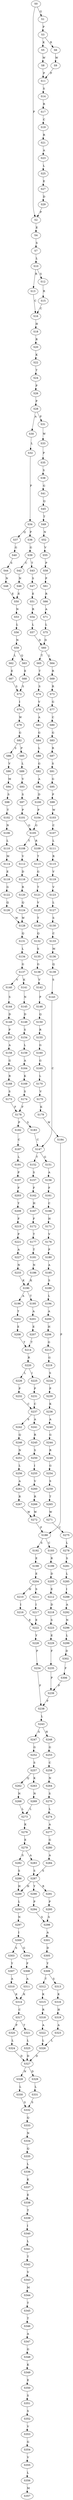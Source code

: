 strict digraph  {
	S0 -> S1 [ label = G ];
	S0 -> S2 [ label = P ];
	S1 -> S3 [ label = P ];
	S2 -> S4 [ label = E ];
	S3 -> S5 [ label = K ];
	S3 -> S6 [ label = R ];
	S4 -> S7 [ label = S ];
	S5 -> S8 [ label = W ];
	S6 -> S9 [ label = W ];
	S7 -> S10 [ label = L ];
	S8 -> S11 [ label = P ];
	S9 -> S11 [ label = P ];
	S10 -> S12 [ label = S ];
	S10 -> S13 [ label = R ];
	S11 -> S14 [ label = S ];
	S12 -> S15 [ label = R ];
	S13 -> S16 [ label = C ];
	S14 -> S17 [ label = R ];
	S15 -> S16 [ label = C ];
	S16 -> S18 [ label = H ];
	S17 -> S19 [ label = C ];
	S18 -> S20 [ label = R ];
	S19 -> S21 [ label = R ];
	S20 -> S22 [ label = K ];
	S21 -> S23 [ label = A ];
	S22 -> S24 [ label = T ];
	S23 -> S25 [ label = L ];
	S24 -> S26 [ label = P ];
	S25 -> S27 [ label = E ];
	S26 -> S28 [ label = P ];
	S27 -> S29 [ label = D ];
	S28 -> S30 [ label = A ];
	S28 -> S31 [ label = P ];
	S29 -> S2 [ label = P ];
	S30 -> S32 [ label = L ];
	S31 -> S33 [ label = W ];
	S32 -> S34 [ label = P ];
	S33 -> S35 [ label = P ];
	S34 -> S36 [ label = P ];
	S34 -> S37 [ label = Q ];
	S35 -> S38 [ label = S ];
	S36 -> S39 [ label = G ];
	S37 -> S40 [ label = G ];
	S38 -> S41 [ label = G ];
	S39 -> S42 [ label = C ];
	S39 -> S43 [ label = T ];
	S40 -> S44 [ label = S ];
	S41 -> S45 [ label = Q ];
	S42 -> S46 [ label = N ];
	S43 -> S47 [ label = S ];
	S44 -> S48 [ label = N ];
	S45 -> S49 [ label = T ];
	S46 -> S50 [ label = E ];
	S47 -> S51 [ label = E ];
	S48 -> S50 [ label = E ];
	S49 -> S52 [ label = N ];
	S50 -> S53 [ label = N ];
	S51 -> S54 [ label = R ];
	S52 -> S55 [ label = V ];
	S53 -> S56 [ label = L ];
	S54 -> S57 [ label = L ];
	S55 -> S58 [ label = P ];
	S56 -> S59 [ label = N ];
	S57 -> S60 [ label = D ];
	S58 -> S61 [ label = P ];
	S59 -> S62 [ label = L ];
	S59 -> S63 [ label = Q ];
	S60 -> S64 [ label = L ];
	S60 -> S65 [ label = T ];
	S61 -> S66 [ label = R ];
	S62 -> S67 [ label = E ];
	S63 -> S68 [ label = E ];
	S64 -> S69 [ label = R ];
	S65 -> S70 [ label = T ];
	S66 -> S71 [ label = A ];
	S67 -> S72 [ label = S ];
	S68 -> S72 [ label = S ];
	S69 -> S73 [ label = R ];
	S70 -> S74 [ label = S ];
	S71 -> S75 [ label = L ];
	S72 -> S76 [ label = I ];
	S73 -> S77 [ label = G ];
	S74 -> S78 [ label = V ];
	S75 -> S60 [ label = D ];
	S76 -> S79 [ label = W ];
	S77 -> S80 [ label = C ];
	S78 -> S81 [ label = A ];
	S79 -> S82 [ label = G ];
	S80 -> S83 [ label = G ];
	S81 -> S84 [ label = G ];
	S82 -> S85 [ label = P ];
	S82 -> S86 [ label = S ];
	S83 -> S87 [ label = R ];
	S84 -> S88 [ label = L ];
	S85 -> S89 [ label = L ];
	S86 -> S90 [ label = V ];
	S87 -> S91 [ label = S ];
	S88 -> S92 [ label = G ];
	S89 -> S93 [ label = V ];
	S90 -> S94 [ label = M ];
	S91 -> S95 [ label = G ];
	S92 -> S96 [ label = A ];
	S93 -> S97 [ label = S ];
	S94 -> S98 [ label = S ];
	S95 -> S99 [ label = P ];
	S96 -> S100 [ label = D ];
	S97 -> S101 [ label = P ];
	S98 -> S102 [ label = T ];
	S99 -> S103 [ label = W ];
	S100 -> S104 [ label = P ];
	S101 -> S105 [ label = G ];
	S102 -> S106 [ label = N ];
	S103 -> S107 [ label = C ];
	S104 -> S105 [ label = G ];
	S105 -> S108 [ label = T ];
	S105 -> S109 [ label = R ];
	S106 -> S110 [ label = L ];
	S107 -> S111 [ label = L ];
	S108 -> S112 [ label = V ];
	S109 -> S113 [ label = T ];
	S110 -> S114 [ label = M ];
	S111 -> S115 [ label = R ];
	S112 -> S116 [ label = D ];
	S113 -> S117 [ label = G ];
	S114 -> S118 [ label = E ];
	S115 -> S119 [ label = V ];
	S116 -> S120 [ label = R ];
	S117 -> S121 [ label = T ];
	S118 -> S122 [ label = G ];
	S119 -> S123 [ label = V ];
	S120 -> S124 [ label = Q ];
	S121 -> S125 [ label = V ];
	S122 -> S126 [ label = Q ];
	S123 -> S127 [ label = L ];
	S124 -> S128 [ label = W ];
	S125 -> S129 [ label = T ];
	S126 -> S128 [ label = W ];
	S127 -> S130 [ label = S ];
	S128 -> S131 [ label = Q ];
	S129 -> S132 [ label = Q ];
	S130 -> S133 [ label = C ];
	S131 -> S134 [ label = L ];
	S132 -> S135 [ label = S ];
	S133 -> S136 [ label = M ];
	S134 -> S137 [ label = G ];
	S135 -> S138 [ label = G ];
	S136 -> S139 [ label = Q ];
	S137 -> S140 [ label = V ];
	S137 -> S141 [ label = K ];
	S138 -> S142 [ label = V ];
	S139 -> S143 [ label = S ];
	S140 -> S144 [ label = S ];
	S141 -> S145 [ label = N ];
	S142 -> S146 [ label = P ];
	S143 -> S147 [ label = C ];
	S144 -> S148 [ label = D ];
	S145 -> S149 [ label = D ];
	S146 -> S150 [ label = Q ];
	S147 -> S151 [ label = G ];
	S147 -> S152 [ label = T ];
	S148 -> S153 [ label = P ];
	S149 -> S154 [ label = S ];
	S150 -> S155 [ label = R ];
	S151 -> S156 [ label = A ];
	S152 -> S157 [ label = S ];
	S153 -> S158 [ label = A ];
	S154 -> S159 [ label = L ];
	S155 -> S160 [ label = G ];
	S156 -> S161 [ label = F ];
	S157 -> S162 [ label = F ];
	S158 -> S163 [ label = G ];
	S159 -> S164 [ label = A ];
	S160 -> S165 [ label = G ];
	S161 -> S166 [ label = C ];
	S162 -> S167 [ label = H ];
	S163 -> S168 [ label = R ];
	S164 -> S169 [ label = K ];
	S165 -> S170 [ label = L ];
	S166 -> S171 [ label = H ];
	S167 -> S172 [ label = F ];
	S168 -> S173 [ label = S ];
	S169 -> S174 [ label = S ];
	S170 -> S175 [ label = V ];
	S171 -> S176 [ label = V ];
	S172 -> S177 [ label = T ];
	S173 -> S178 [ label = F ];
	S174 -> S178 [ label = F ];
	S175 -> S179 [ label = K ];
	S176 -> S180 [ label = P ];
	S177 -> S181 [ label = T ];
	S178 -> S182 [ label = P ];
	S178 -> S183 [ label = S ];
	S179 -> S184 [ label = W ];
	S180 -> S185 [ label = A ];
	S181 -> S186 [ label = N ];
	S182 -> S187 [ label = C ];
	S183 -> S147 [ label = C ];
	S184 -> S188 [ label = P ];
	S185 -> S189 [ label = S ];
	S186 -> S190 [ label = K ];
	S187 -> S191 [ label = L ];
	S188 -> S192 [ label = S ];
	S188 -> S193 [ label = C ];
	S189 -> S194 [ label = L ];
	S190 -> S195 [ label = T ];
	S190 -> S196 [ label = A ];
	S191 -> S197 [ label = P ];
	S192 -> S198 [ label = E ];
	S193 -> S199 [ label = R ];
	S194 -> S200 [ label = A ];
	S195 -> S201 [ label = A ];
	S196 -> S202 [ label = T ];
	S197 -> S203 [ label = F ];
	S198 -> S204 [ label = E ];
	S199 -> S205 [ label = D ];
	S200 -> S206 [ label = H ];
	S201 -> S207 [ label = E ];
	S202 -> S208 [ label = E ];
	S203 -> S209 [ label = Y ];
	S204 -> S210 [ label = H ];
	S204 -> S211 [ label = S ];
	S205 -> S212 [ label = E ];
	S206 -> S213 [ label = G ];
	S207 -> S214 [ label = T ];
	S208 -> S214 [ label = T ];
	S209 -> S215 [ label = F ];
	S210 -> S216 [ label = I ];
	S211 -> S217 [ label = I ];
	S212 -> S218 [ label = D ];
	S213 -> S219 [ label = G ];
	S214 -> S220 [ label = R ];
	S215 -> S221 [ label = P ];
	S216 -> S222 [ label = E ];
	S217 -> S222 [ label = E ];
	S218 -> S223 [ label = S ];
	S219 -> S224 [ label = S ];
	S220 -> S225 [ label = I ];
	S220 -> S226 [ label = L ];
	S221 -> S227 [ label = A ];
	S222 -> S228 [ label = Y ];
	S223 -> S229 [ label = E ];
	S224 -> S230 [ label = P ];
	S225 -> S231 [ label = P ];
	S226 -> S232 [ label = P ];
	S227 -> S233 [ label = N ];
	S228 -> S234 [ label = P ];
	S229 -> S235 [ label = F ];
	S230 -> S236 [ label = K ];
	S231 -> S237 [ label = C ];
	S232 -> S237 [ label = C ];
	S233 -> S190 [ label = K ];
	S234 -> S238 [ label = F ];
	S235 -> S239 [ label = P ];
	S236 -> S240 [ label = A ];
	S237 -> S241 [ label = A ];
	S237 -> S242 [ label = S ];
	S238 -> S243 [ label = L ];
	S239 -> S238 [ label = F ];
	S240 -> S244 [ label = G ];
	S241 -> S245 [ label = R ];
	S242 -> S246 [ label = Q ];
	S243 -> S247 [ label = S ];
	S243 -> S248 [ label = H ];
	S244 -> S249 [ label = R ];
	S245 -> S250 [ label = S ];
	S246 -> S251 [ label = N ];
	S247 -> S252 [ label = G ];
	S248 -> S253 [ label = G ];
	S249 -> S254 [ label = G ];
	S250 -> S255 [ label = I ];
	S251 -> S256 [ label = L ];
	S252 -> S257 [ label = S ];
	S253 -> S258 [ label = C ];
	S254 -> S259 [ label = S ];
	S255 -> S260 [ label = V ];
	S256 -> S261 [ label = A ];
	S257 -> S262 [ label = Q ];
	S257 -> S263 [ label = K ];
	S258 -> S264 [ label = N ];
	S259 -> S265 [ label = T ];
	S260 -> S266 [ label = R ];
	S261 -> S267 [ label = R ];
	S262 -> S268 [ label = N ];
	S263 -> S269 [ label = N ];
	S264 -> S270 [ label = S ];
	S265 -> S271 [ label = W ];
	S266 -> S272 [ label = W ];
	S267 -> S272 [ label = W ];
	S268 -> S273 [ label = L ];
	S269 -> S273 [ label = L ];
	S270 -> S274 [ label = L ];
	S271 -> S275 [ label = C ];
	S272 -> S188 [ label = P ];
	S273 -> S276 [ label = K ];
	S274 -> S277 [ label = A ];
	S275 -> S278 [ label = L ];
	S276 -> S279 [ label = E ];
	S277 -> S280 [ label = G ];
	S278 -> S281 [ label = S ];
	S279 -> S282 [ label = S ];
	S279 -> S283 [ label = A ];
	S280 -> S284 [ label = A ];
	S281 -> S285 [ label = L ];
	S282 -> S286 [ label = S ];
	S283 -> S287 [ label = S ];
	S284 -> S287 [ label = S ];
	S285 -> S288 [ label = I ];
	S286 -> S289 [ label = H ];
	S287 -> S290 [ label = Y ];
	S287 -> S289 [ label = H ];
	S287 -> S291 [ label = R ];
	S288 -> S292 [ label = A ];
	S289 -> S293 [ label = L ];
	S290 -> S294 [ label = P ];
	S291 -> S295 [ label = P ];
	S292 -> S296 [ label = N ];
	S293 -> S297 [ label = N ];
	S294 -> S298 [ label = S ];
	S295 -> S298 [ label = S ];
	S296 -> S299 [ label = L ];
	S297 -> S300 [ label = I ];
	S298 -> S301 [ label = A ];
	S299 -> S302 [ label = D ];
	S300 -> S303 [ label = S ];
	S300 -> S304 [ label = G ];
	S301 -> S305 [ label = D ];
	S302 -> S306 [ label = F ];
	S303 -> S307 [ label = Y ];
	S304 -> S308 [ label = F ];
	S305 -> S309 [ label = Y ];
	S306 -> S239 [ label = P ];
	S307 -> S310 [ label = A ];
	S308 -> S311 [ label = A ];
	S309 -> S312 [ label = T ];
	S309 -> S313 [ label = S ];
	S310 -> S314 [ label = K ];
	S311 -> S314 [ label = K ];
	S312 -> S315 [ label = K ];
	S313 -> S316 [ label = K ];
	S314 -> S317 [ label = C ];
	S315 -> S318 [ label = R ];
	S316 -> S319 [ label = H ];
	S317 -> S320 [ label = P ];
	S317 -> S321 [ label = T ];
	S318 -> S322 [ label = A ];
	S319 -> S323 [ label = A ];
	S320 -> S324 [ label = L ];
	S321 -> S325 [ label = L ];
	S322 -> S326 [ label = L ];
	S323 -> S326 [ label = L ];
	S324 -> S327 [ label = D ];
	S325 -> S327 [ label = D ];
	S326 -> S327 [ label = D ];
	S327 -> S328 [ label = N ];
	S327 -> S329 [ label = D ];
	S328 -> S330 [ label = L ];
	S329 -> S331 [ label = L ];
	S330 -> S332 [ label = S ];
	S331 -> S332 [ label = S ];
	S332 -> S333 [ label = Q ];
	S333 -> S334 [ label = N ];
	S334 -> S335 [ label = Q ];
	S335 -> S336 [ label = L ];
	S336 -> S337 [ label = K ];
	S337 -> S338 [ label = E ];
	S338 -> S339 [ label = T ];
	S339 -> S340 [ label = I ];
	S340 -> S341 [ label = L ];
	S341 -> S342 [ label = T ];
	S342 -> S343 [ label = V ];
	S343 -> S344 [ label = M ];
	S344 -> S345 [ label = T ];
	S345 -> S346 [ label = T ];
	S346 -> S347 [ label = A ];
	S347 -> S348 [ label = G ];
	S348 -> S349 [ label = K ];
	S349 -> S350 [ label = E ];
	S350 -> S351 [ label = S ];
	S351 -> S352 [ label = S ];
	S352 -> S353 [ label = V ];
	S353 -> S354 [ label = G ];
	S354 -> S355 [ label = V ];
	S355 -> S356 [ label = L ];
	S356 -> S357 [ label = M ];
}
